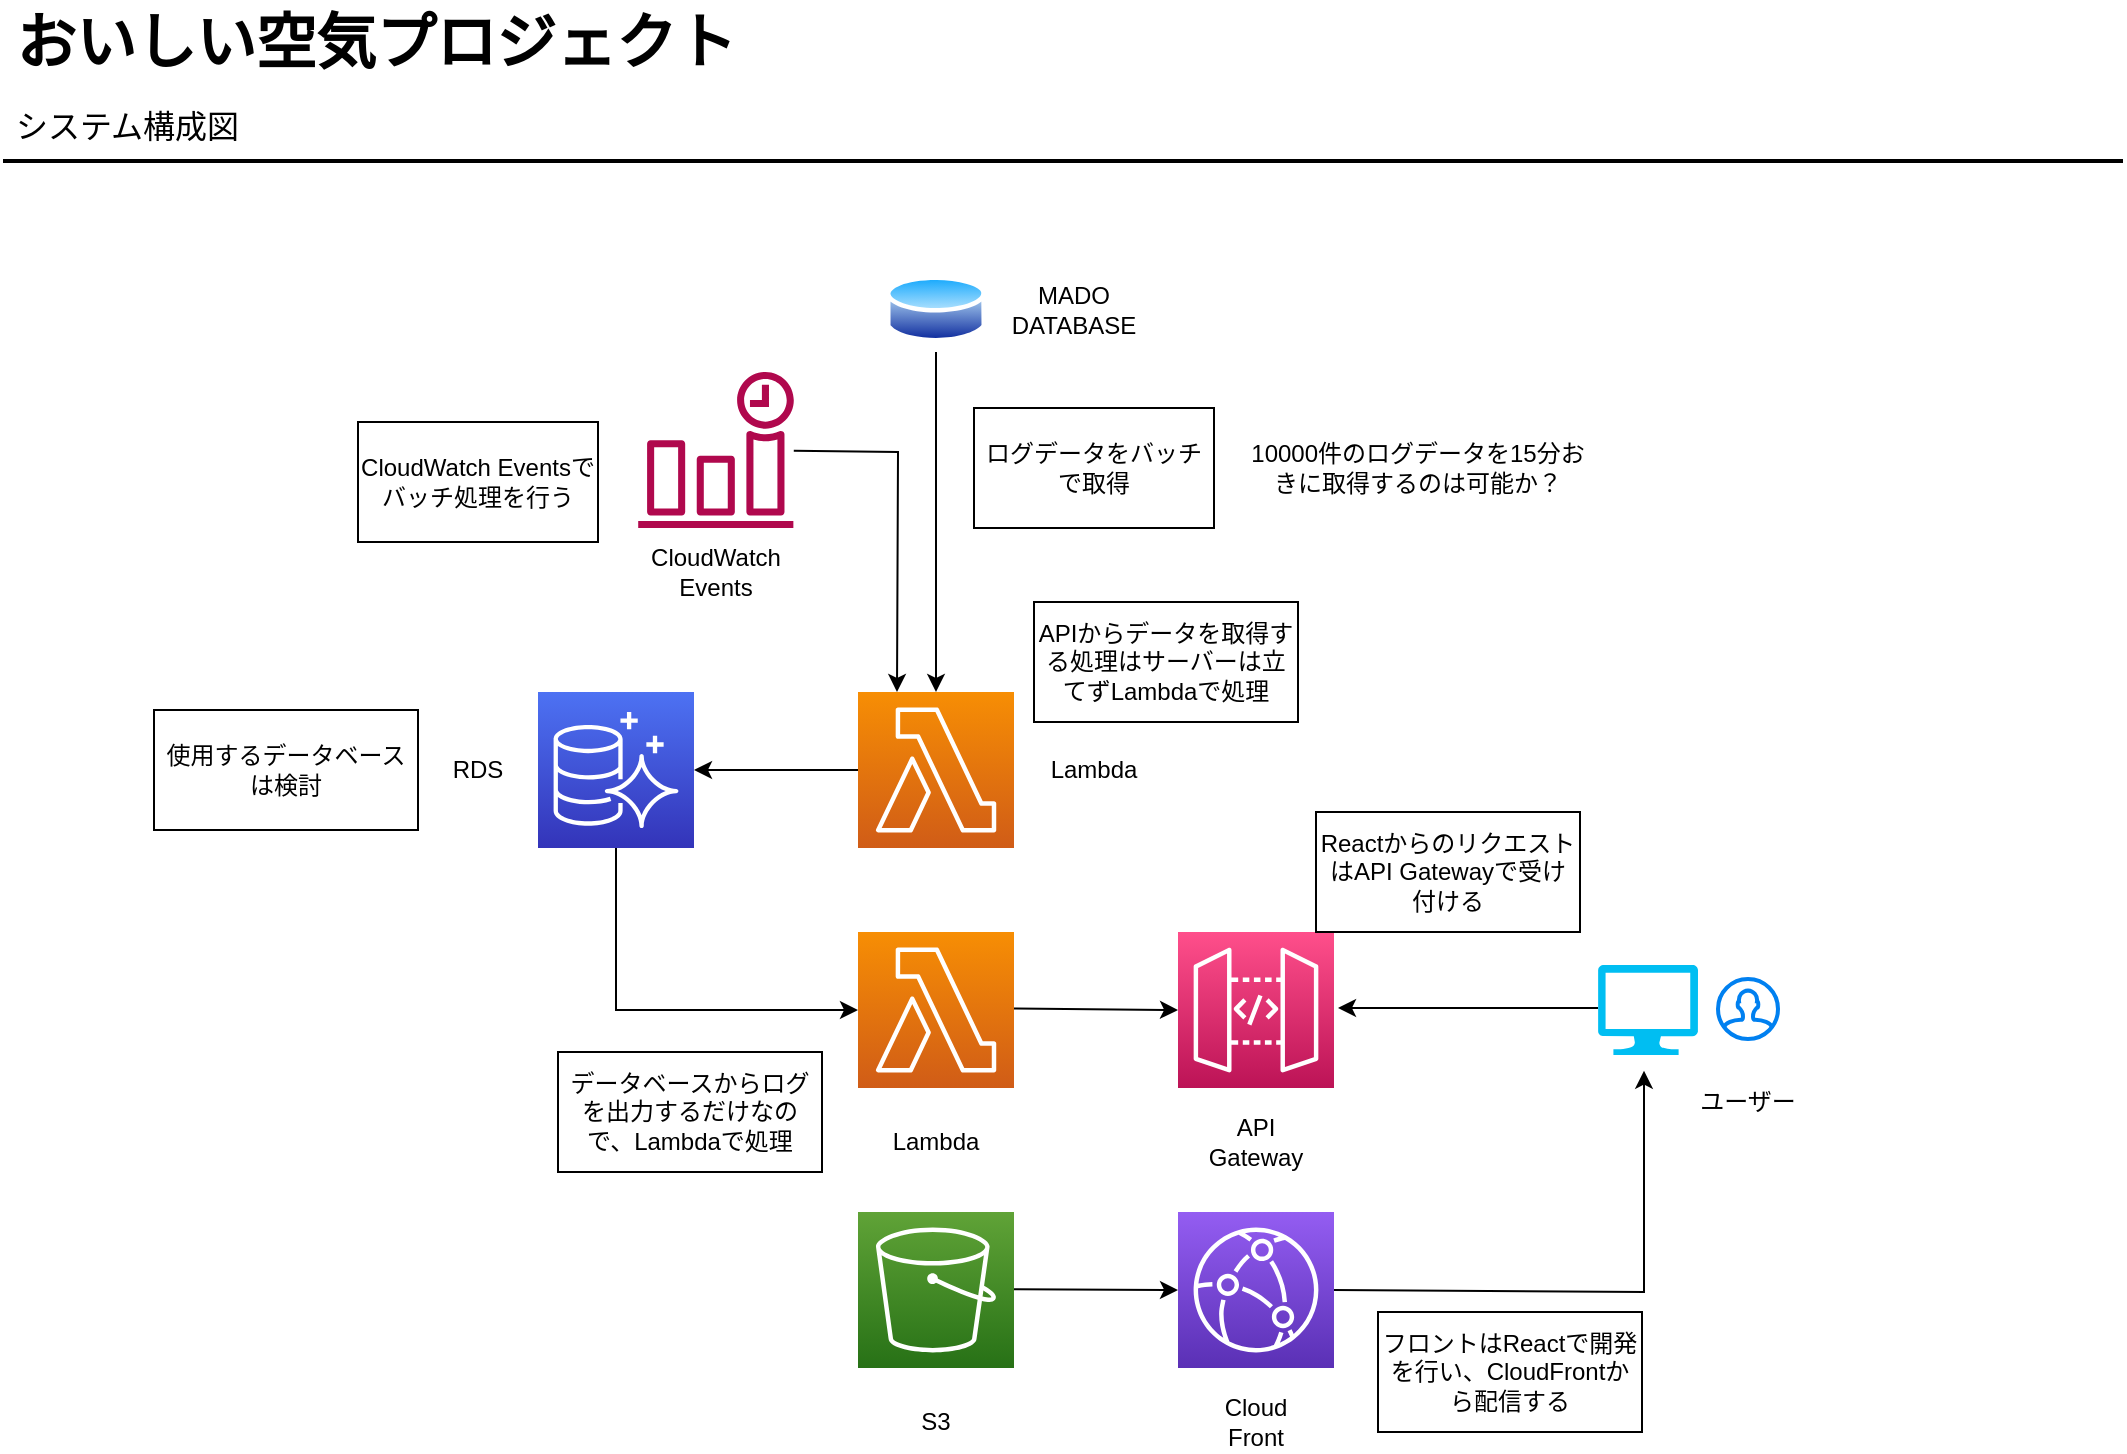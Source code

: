 <mxfile version="21.2.3" type="github">
  <diagram id="Ht1M8jgEwFfnCIfOTk4-" name="Page-1">
    <mxGraphModel dx="1223" dy="947" grid="1" gridSize="10" guides="1" tooltips="1" connect="1" arrows="1" fold="1" page="1" pageScale="1" pageWidth="1169" pageHeight="827" math="0" shadow="0">
      <root>
        <mxCell id="0" />
        <mxCell id="1" parent="0" />
        <mxCell id="-QjtrjUzRDEMRZ5MF8oH-47" value="おいしい空気プロジェクト" style="text;html=1;resizable=0;points=[];autosize=1;align=left;verticalAlign=top;spacingTop=-4;fontSize=30;fontStyle=1" parent="1" vertex="1">
          <mxGeometry x="56.5" y="64.5" width="380" height="40" as="geometry" />
        </mxCell>
        <mxCell id="-QjtrjUzRDEMRZ5MF8oH-48" value="システム構成図" style="text;html=1;resizable=0;points=[];autosize=1;align=left;verticalAlign=top;spacingTop=-4;fontSize=16;" parent="1" vertex="1">
          <mxGeometry x="56.5" y="114.5" width="140" height="30" as="geometry" />
        </mxCell>
        <mxCell id="SCVMTBWpLvtzJIhz15lM-1" value="" style="line;strokeWidth=2;html=1;fontSize=14;" parent="1" vertex="1">
          <mxGeometry x="52.5" y="139.5" width="1060" height="10" as="geometry" />
        </mxCell>
        <mxCell id="qhpFvYBkIduRvcDEtKyo-22" style="edgeStyle=orthogonalEdgeStyle;rounded=0;orthogonalLoop=1;jettySize=auto;html=1;exitX=0;exitY=0.5;exitDx=0;exitDy=0;exitPerimeter=0;entryX=1;entryY=0.5;entryDx=0;entryDy=0;entryPerimeter=0;" edge="1" parent="1" source="qhpFvYBkIduRvcDEtKyo-4" target="qhpFvYBkIduRvcDEtKyo-11">
          <mxGeometry relative="1" as="geometry" />
        </mxCell>
        <mxCell id="qhpFvYBkIduRvcDEtKyo-4" value="" style="sketch=0;points=[[0,0,0],[0.25,0,0],[0.5,0,0],[0.75,0,0],[1,0,0],[0,1,0],[0.25,1,0],[0.5,1,0],[0.75,1,0],[1,1,0],[0,0.25,0],[0,0.5,0],[0,0.75,0],[1,0.25,0],[1,0.5,0],[1,0.75,0]];outlineConnect=0;fontColor=#232F3E;gradientColor=#F78E04;gradientDirection=north;fillColor=#D05C17;strokeColor=#ffffff;dashed=0;verticalLabelPosition=bottom;verticalAlign=top;align=center;html=1;fontSize=12;fontStyle=0;aspect=fixed;shape=mxgraph.aws4.resourceIcon;resIcon=mxgraph.aws4.lambda;" vertex="1" parent="1">
          <mxGeometry x="480" y="410" width="78" height="78" as="geometry" />
        </mxCell>
        <mxCell id="qhpFvYBkIduRvcDEtKyo-5" value="" style="sketch=0;points=[[0,0,0],[0.25,0,0],[0.5,0,0],[0.75,0,0],[1,0,0],[0,1,0],[0.25,1,0],[0.5,1,0],[0.75,1,0],[1,1,0],[0,0.25,0],[0,0.5,0],[0,0.75,0],[1,0.25,0],[1,0.5,0],[1,0.75,0]];outlineConnect=0;fontColor=#232F3E;gradientColor=#FF4F8B;gradientDirection=north;fillColor=#BC1356;strokeColor=#ffffff;dashed=0;verticalLabelPosition=bottom;verticalAlign=top;align=center;html=1;fontSize=12;fontStyle=0;aspect=fixed;shape=mxgraph.aws4.resourceIcon;resIcon=mxgraph.aws4.api_gateway;" vertex="1" parent="1">
          <mxGeometry x="640" y="530" width="78" height="78" as="geometry" />
        </mxCell>
        <mxCell id="qhpFvYBkIduRvcDEtKyo-6" value="" style="sketch=0;points=[[0,0,0],[0.25,0,0],[0.5,0,0],[0.75,0,0],[1,0,0],[0,1,0],[0.25,1,0],[0.5,1,0],[0.75,1,0],[1,1,0],[0,0.25,0],[0,0.5,0],[0,0.75,0],[1,0.25,0],[1,0.5,0],[1,0.75,0]];outlineConnect=0;fontColor=#232F3E;gradientColor=#60A337;gradientDirection=north;fillColor=#277116;strokeColor=#ffffff;dashed=0;verticalLabelPosition=bottom;verticalAlign=top;align=center;html=1;fontSize=12;fontStyle=0;aspect=fixed;shape=mxgraph.aws4.resourceIcon;resIcon=mxgraph.aws4.s3;" vertex="1" parent="1">
          <mxGeometry x="480" y="670" width="78" height="78" as="geometry" />
        </mxCell>
        <mxCell id="qhpFvYBkIduRvcDEtKyo-7" value="" style="sketch=0;points=[[0,0,0],[0.25,0,0],[0.5,0,0],[0.75,0,0],[1,0,0],[0,1,0],[0.25,1,0],[0.5,1,0],[0.75,1,0],[1,1,0],[0,0.25,0],[0,0.5,0],[0,0.75,0],[1,0.25,0],[1,0.5,0],[1,0.75,0]];outlineConnect=0;fontColor=#232F3E;gradientColor=#945DF2;gradientDirection=north;fillColor=#5A30B5;strokeColor=#ffffff;dashed=0;verticalLabelPosition=bottom;verticalAlign=top;align=center;html=1;fontSize=12;fontStyle=0;aspect=fixed;shape=mxgraph.aws4.resourceIcon;resIcon=mxgraph.aws4.cloudfront;" vertex="1" parent="1">
          <mxGeometry x="640" y="670" width="78" height="78" as="geometry" />
        </mxCell>
        <mxCell id="qhpFvYBkIduRvcDEtKyo-8" value="" style="endArrow=classic;html=1;rounded=0;entryX=0;entryY=0.5;entryDx=0;entryDy=0;entryPerimeter=0;" edge="1" parent="1" target="qhpFvYBkIduRvcDEtKyo-5">
          <mxGeometry width="50" height="50" relative="1" as="geometry">
            <mxPoint x="558" y="568.29" as="sourcePoint" />
            <mxPoint x="607" y="568.29" as="targetPoint" />
          </mxGeometry>
        </mxCell>
        <mxCell id="qhpFvYBkIduRvcDEtKyo-9" value="" style="endArrow=classic;html=1;rounded=0;entryX=0;entryY=0.5;entryDx=0;entryDy=0;entryPerimeter=0;" edge="1" parent="1" target="qhpFvYBkIduRvcDEtKyo-7">
          <mxGeometry width="50" height="50" relative="1" as="geometry">
            <mxPoint x="558" y="708.58" as="sourcePoint" />
            <mxPoint x="607" y="708.58" as="targetPoint" />
          </mxGeometry>
        </mxCell>
        <mxCell id="qhpFvYBkIduRvcDEtKyo-10" value="" style="sketch=0;points=[[0,0,0],[0.25,0,0],[0.5,0,0],[0.75,0,0],[1,0,0],[0,1,0],[0.25,1,0],[0.5,1,0],[0.75,1,0],[1,1,0],[0,0.25,0],[0,0.5,0],[0,0.75,0],[1,0.25,0],[1,0.5,0],[1,0.75,0]];outlineConnect=0;fontColor=#232F3E;gradientColor=#F78E04;gradientDirection=north;fillColor=#D05C17;strokeColor=#ffffff;dashed=0;verticalLabelPosition=bottom;verticalAlign=top;align=center;html=1;fontSize=12;fontStyle=0;aspect=fixed;shape=mxgraph.aws4.resourceIcon;resIcon=mxgraph.aws4.lambda;" vertex="1" parent="1">
          <mxGeometry x="480" y="530" width="78" height="78" as="geometry" />
        </mxCell>
        <mxCell id="qhpFvYBkIduRvcDEtKyo-23" style="edgeStyle=orthogonalEdgeStyle;rounded=0;orthogonalLoop=1;jettySize=auto;html=1;exitX=0.5;exitY=1;exitDx=0;exitDy=0;exitPerimeter=0;entryX=0;entryY=0.5;entryDx=0;entryDy=0;entryPerimeter=0;" edge="1" parent="1" source="qhpFvYBkIduRvcDEtKyo-11" target="qhpFvYBkIduRvcDEtKyo-10">
          <mxGeometry relative="1" as="geometry" />
        </mxCell>
        <mxCell id="qhpFvYBkIduRvcDEtKyo-11" value="" style="sketch=0;points=[[0,0,0],[0.25,0,0],[0.5,0,0],[0.75,0,0],[1,0,0],[0,1,0],[0.25,1,0],[0.5,1,0],[0.75,1,0],[1,1,0],[0,0.25,0],[0,0.5,0],[0,0.75,0],[1,0.25,0],[1,0.5,0],[1,0.75,0]];outlineConnect=0;fontColor=#232F3E;gradientColor=#4D72F3;gradientDirection=north;fillColor=#3334B9;strokeColor=#ffffff;dashed=0;verticalLabelPosition=bottom;verticalAlign=top;align=center;html=1;fontSize=12;fontStyle=0;aspect=fixed;shape=mxgraph.aws4.resourceIcon;resIcon=mxgraph.aws4.aurora;" vertex="1" parent="1">
          <mxGeometry x="320" y="410" width="78" height="78" as="geometry" />
        </mxCell>
        <mxCell id="qhpFvYBkIduRvcDEtKyo-12" value="" style="image;aspect=fixed;perimeter=ellipsePerimeter;html=1;align=center;shadow=0;dashed=0;spacingTop=3;image=img/lib/active_directory/database.svg;" vertex="1" parent="1">
          <mxGeometry x="494" y="200" width="50" height="37" as="geometry" />
        </mxCell>
        <mxCell id="qhpFvYBkIduRvcDEtKyo-13" value="" style="sketch=0;outlineConnect=0;fontColor=#232F3E;gradientColor=none;fillColor=#B0084D;strokeColor=none;dashed=0;verticalLabelPosition=bottom;verticalAlign=top;align=center;html=1;fontSize=12;fontStyle=0;aspect=fixed;pointerEvents=1;shape=mxgraph.aws4.event_time_based;" vertex="1" parent="1">
          <mxGeometry x="370" y="250" width="78" height="78" as="geometry" />
        </mxCell>
        <mxCell id="qhpFvYBkIduRvcDEtKyo-14" value="" style="html=1;verticalLabelPosition=bottom;align=center;labelBackgroundColor=#ffffff;verticalAlign=top;strokeWidth=2;strokeColor=#0080F0;shadow=0;dashed=0;shape=mxgraph.ios7.icons.user;" vertex="1" parent="1">
          <mxGeometry x="910" y="553.5" width="30" height="30" as="geometry" />
        </mxCell>
        <mxCell id="qhpFvYBkIduRvcDEtKyo-15" value="" style="verticalLabelPosition=bottom;html=1;verticalAlign=top;align=center;strokeColor=none;fillColor=#00BEF2;shape=mxgraph.azure.computer;pointerEvents=1;" vertex="1" parent="1">
          <mxGeometry x="850" y="546.5" width="50" height="45" as="geometry" />
        </mxCell>
        <mxCell id="qhpFvYBkIduRvcDEtKyo-16" value="MADO DATABASE" style="text;strokeColor=none;align=center;fillColor=none;html=1;verticalAlign=middle;whiteSpace=wrap;rounded=0;" vertex="1" parent="1">
          <mxGeometry x="558" y="203.5" width="60" height="30" as="geometry" />
        </mxCell>
        <mxCell id="qhpFvYBkIduRvcDEtKyo-17" value="" style="endArrow=classic;html=1;rounded=0;entryX=0.5;entryY=0;entryDx=0;entryDy=0;entryPerimeter=0;" edge="1" parent="1" target="qhpFvYBkIduRvcDEtKyo-4">
          <mxGeometry width="50" height="50" relative="1" as="geometry">
            <mxPoint x="519" y="240" as="sourcePoint" />
            <mxPoint x="518.41" y="304" as="targetPoint" />
          </mxGeometry>
        </mxCell>
        <mxCell id="qhpFvYBkIduRvcDEtKyo-18" value="CloudWatch Events" style="text;strokeColor=none;align=center;fillColor=none;html=1;verticalAlign=middle;whiteSpace=wrap;rounded=0;" vertex="1" parent="1">
          <mxGeometry x="379" y="335" width="60" height="30" as="geometry" />
        </mxCell>
        <mxCell id="qhpFvYBkIduRvcDEtKyo-21" value="" style="endArrow=classic;html=1;rounded=0;entryX=0.25;entryY=0;entryDx=0;entryDy=0;entryPerimeter=0;" edge="1" parent="1" source="qhpFvYBkIduRvcDEtKyo-13" target="qhpFvYBkIduRvcDEtKyo-4">
          <mxGeometry width="50" height="50" relative="1" as="geometry">
            <mxPoint x="470" y="300" as="sourcePoint" />
            <mxPoint x="502" y="400" as="targetPoint" />
            <Array as="points">
              <mxPoint x="500" y="290" />
            </Array>
          </mxGeometry>
        </mxCell>
        <mxCell id="qhpFvYBkIduRvcDEtKyo-24" value="" style="endArrow=classic;html=1;rounded=0;exitX=1;exitY=0.5;exitDx=0;exitDy=0;exitPerimeter=0;entryX=0.46;entryY=1.174;entryDx=0;entryDy=0;entryPerimeter=0;" edge="1" parent="1" source="qhpFvYBkIduRvcDEtKyo-7" target="qhpFvYBkIduRvcDEtKyo-15">
          <mxGeometry width="50" height="50" relative="1" as="geometry">
            <mxPoint x="760" y="700" as="sourcePoint" />
            <mxPoint x="810" y="650" as="targetPoint" />
            <Array as="points">
              <mxPoint x="873" y="710" />
            </Array>
          </mxGeometry>
        </mxCell>
        <mxCell id="qhpFvYBkIduRvcDEtKyo-25" value="" style="endArrow=classic;html=1;rounded=0;" edge="1" parent="1">
          <mxGeometry width="50" height="50" relative="1" as="geometry">
            <mxPoint x="850" y="568" as="sourcePoint" />
            <mxPoint x="720" y="568" as="targetPoint" />
          </mxGeometry>
        </mxCell>
        <mxCell id="qhpFvYBkIduRvcDEtKyo-26" value="Lambda" style="text;strokeColor=none;align=center;fillColor=none;html=1;verticalAlign=middle;whiteSpace=wrap;rounded=0;" vertex="1" parent="1">
          <mxGeometry x="568" y="434" width="60" height="30" as="geometry" />
        </mxCell>
        <mxCell id="qhpFvYBkIduRvcDEtKyo-27" value="RDS" style="text;strokeColor=none;align=center;fillColor=none;html=1;verticalAlign=middle;whiteSpace=wrap;rounded=0;" vertex="1" parent="1">
          <mxGeometry x="260" y="434" width="60" height="30" as="geometry" />
        </mxCell>
        <mxCell id="qhpFvYBkIduRvcDEtKyo-28" value="Lambda" style="text;strokeColor=none;align=center;fillColor=none;html=1;verticalAlign=middle;whiteSpace=wrap;rounded=0;" vertex="1" parent="1">
          <mxGeometry x="489" y="620" width="60" height="30" as="geometry" />
        </mxCell>
        <mxCell id="qhpFvYBkIduRvcDEtKyo-29" value="S3" style="text;strokeColor=none;align=center;fillColor=none;html=1;verticalAlign=middle;whiteSpace=wrap;rounded=0;" vertex="1" parent="1">
          <mxGeometry x="489" y="760" width="60" height="30" as="geometry" />
        </mxCell>
        <mxCell id="qhpFvYBkIduRvcDEtKyo-30" value="API Gateway" style="text;strokeColor=none;align=center;fillColor=none;html=1;verticalAlign=middle;whiteSpace=wrap;rounded=0;" vertex="1" parent="1">
          <mxGeometry x="649" y="620" width="60" height="30" as="geometry" />
        </mxCell>
        <mxCell id="qhpFvYBkIduRvcDEtKyo-31" value="Cloud Front" style="text;strokeColor=none;align=center;fillColor=none;html=1;verticalAlign=middle;whiteSpace=wrap;rounded=0;" vertex="1" parent="1">
          <mxGeometry x="649" y="760" width="60" height="30" as="geometry" />
        </mxCell>
        <mxCell id="qhpFvYBkIduRvcDEtKyo-32" value="ユーザー" style="text;strokeColor=none;align=center;fillColor=none;html=1;verticalAlign=middle;whiteSpace=wrap;rounded=0;" vertex="1" parent="1">
          <mxGeometry x="895" y="600" width="60" height="30" as="geometry" />
        </mxCell>
        <mxCell id="qhpFvYBkIduRvcDEtKyo-37" value="ログデータをバッチで取得" style="rounded=0;whiteSpace=wrap;html=1;" vertex="1" parent="1">
          <mxGeometry x="538" y="268" width="120" height="60" as="geometry" />
        </mxCell>
        <mxCell id="qhpFvYBkIduRvcDEtKyo-38" value="CloudWatch Eventsで&lt;br&gt;バッチ処理を行う" style="rounded=0;whiteSpace=wrap;html=1;" vertex="1" parent="1">
          <mxGeometry x="230" y="275" width="120" height="60" as="geometry" />
        </mxCell>
        <mxCell id="qhpFvYBkIduRvcDEtKyo-39" value="10000件のログデータを15分おきに取得するのは可能か？" style="text;strokeColor=none;align=center;fillColor=none;html=1;verticalAlign=middle;whiteSpace=wrap;rounded=0;" vertex="1" parent="1">
          <mxGeometry x="670" y="283" width="180" height="30" as="geometry" />
        </mxCell>
        <mxCell id="qhpFvYBkIduRvcDEtKyo-41" value="APIからデータを取得する処理はサーバーは立てずLambdaで処理" style="rounded=0;whiteSpace=wrap;html=1;" vertex="1" parent="1">
          <mxGeometry x="568" y="365" width="132" height="60" as="geometry" />
        </mxCell>
        <mxCell id="qhpFvYBkIduRvcDEtKyo-42" value="使用するデータベースは検討" style="rounded=0;whiteSpace=wrap;html=1;" vertex="1" parent="1">
          <mxGeometry x="128" y="419" width="132" height="60" as="geometry" />
        </mxCell>
        <mxCell id="qhpFvYBkIduRvcDEtKyo-43" value="データベースからログを出力するだけなので、Lambdaで処理" style="rounded=0;whiteSpace=wrap;html=1;" vertex="1" parent="1">
          <mxGeometry x="330" y="590" width="132" height="60" as="geometry" />
        </mxCell>
        <mxCell id="qhpFvYBkIduRvcDEtKyo-44" value="ReactからのリクエストはAPI Gatewayで受け付ける" style="rounded=0;whiteSpace=wrap;html=1;" vertex="1" parent="1">
          <mxGeometry x="709" y="470" width="132" height="60" as="geometry" />
        </mxCell>
        <mxCell id="qhpFvYBkIduRvcDEtKyo-45" value="フロントはReactで開発を行い、CloudFrontから配信する" style="rounded=0;whiteSpace=wrap;html=1;" vertex="1" parent="1">
          <mxGeometry x="740" y="720" width="132" height="60" as="geometry" />
        </mxCell>
      </root>
    </mxGraphModel>
  </diagram>
</mxfile>
